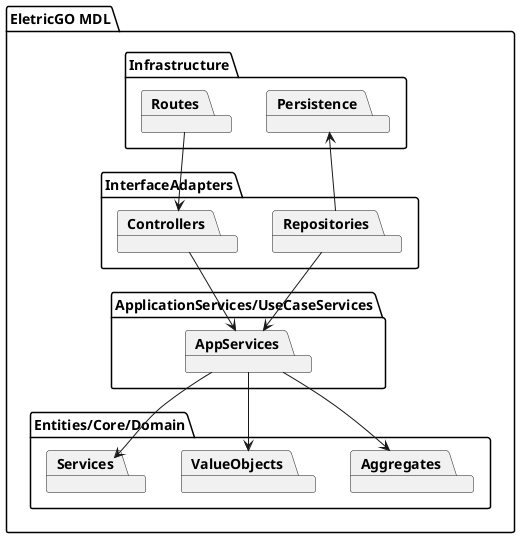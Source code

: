 @startuml Diagram

top to bottom direction

package "EletricGO MDL"{

package Infrastructure{
    package Persistence
    
    package Routes
    
}
package InterfaceAdapters{
    package Controllers 
    
    package Repositories
    
}

package ApplicationServices/UseCaseServices {
    package AppServices
    
}

package Entities/Core/Domain {
    package Aggregates 
    
    package ValueObjects 
    
    package Services 
    
}
}

Routes --> Controllers
Controllers --> AppServices
Persistence <-- Repositories
AppServices <-- Repositories
AppServices --> Aggregates
AppServices --> ValueObjects
AppServices --> Services

@enduml